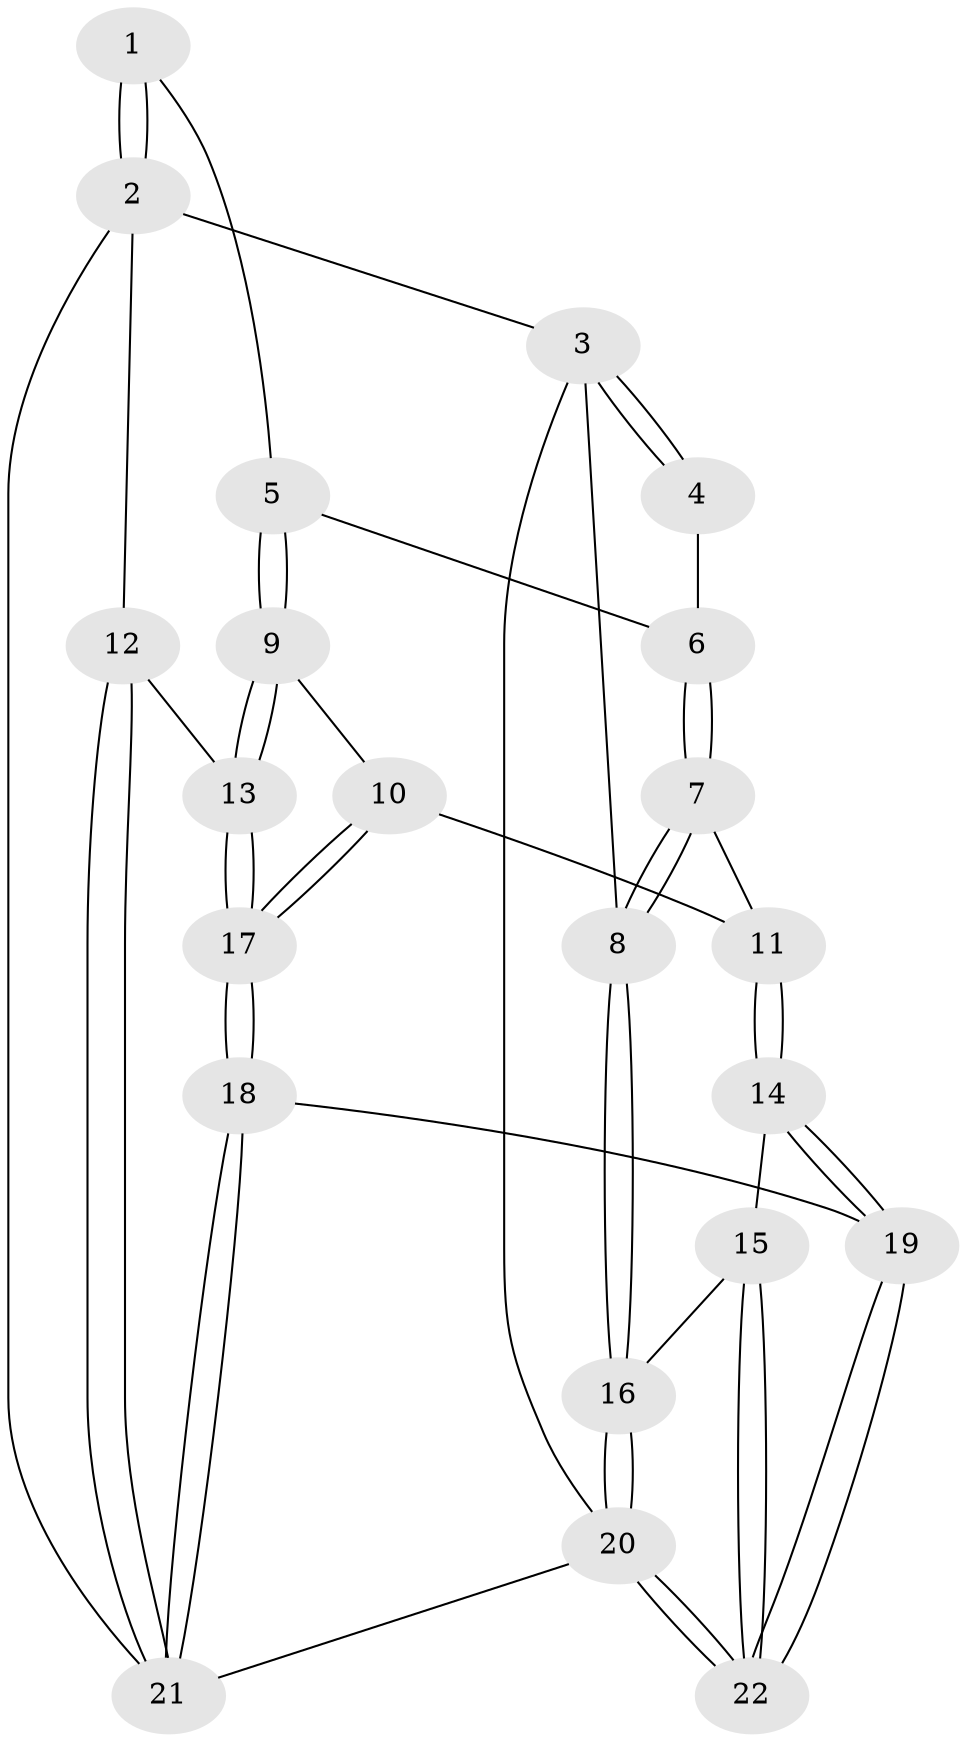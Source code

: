 // Generated by graph-tools (version 1.1) at 2025/46/02/15/25 05:46:28]
// undirected, 22 vertices, 52 edges
graph export_dot {
graph [start="1"]
  node [color=gray90,style=filled];
  1 [pos="+0.9729741927158517+0"];
  2 [pos="+1+0"];
  3 [pos="+0+0"];
  4 [pos="+0.48646857251263387+0"];
  5 [pos="+0.7763022339213705+0.2920695668948108"];
  6 [pos="+0.5501843557582677+0.23223707658915865"];
  7 [pos="+0.33402881029827325+0.47575259881683796"];
  8 [pos="+0.14130623060439396+0.4637907766832494"];
  9 [pos="+0.7807971222984113+0.4693534132312572"];
  10 [pos="+0.611457924781927+0.577576473798642"];
  11 [pos="+0.5511619694316836+0.5721188458853544"];
  12 [pos="+1+0.5934707405781846"];
  13 [pos="+1+0.5898915069726284"];
  14 [pos="+0.4424339402328184+0.8665000862722414"];
  15 [pos="+0.2883084655577373+0.8412754656133942"];
  16 [pos="+0.11602735655375489+0.5656819703406288"];
  17 [pos="+0.7226776477408653+0.859604081800956"];
  18 [pos="+0.7197418166077426+1"];
  19 [pos="+0.6485392877006941+1"];
  20 [pos="+0+1"];
  21 [pos="+1+1"];
  22 [pos="+0.16192623009628446+1"];
  1 -- 2;
  1 -- 2;
  1 -- 5;
  2 -- 3;
  2 -- 12;
  2 -- 21;
  3 -- 4;
  3 -- 4;
  3 -- 8;
  3 -- 20;
  4 -- 6;
  5 -- 6;
  5 -- 9;
  5 -- 9;
  6 -- 7;
  6 -- 7;
  7 -- 8;
  7 -- 8;
  7 -- 11;
  8 -- 16;
  8 -- 16;
  9 -- 10;
  9 -- 13;
  9 -- 13;
  10 -- 11;
  10 -- 17;
  10 -- 17;
  11 -- 14;
  11 -- 14;
  12 -- 13;
  12 -- 21;
  12 -- 21;
  13 -- 17;
  13 -- 17;
  14 -- 15;
  14 -- 19;
  14 -- 19;
  15 -- 16;
  15 -- 22;
  15 -- 22;
  16 -- 20;
  16 -- 20;
  17 -- 18;
  17 -- 18;
  18 -- 19;
  18 -- 21;
  18 -- 21;
  19 -- 22;
  19 -- 22;
  20 -- 22;
  20 -- 22;
  20 -- 21;
}
